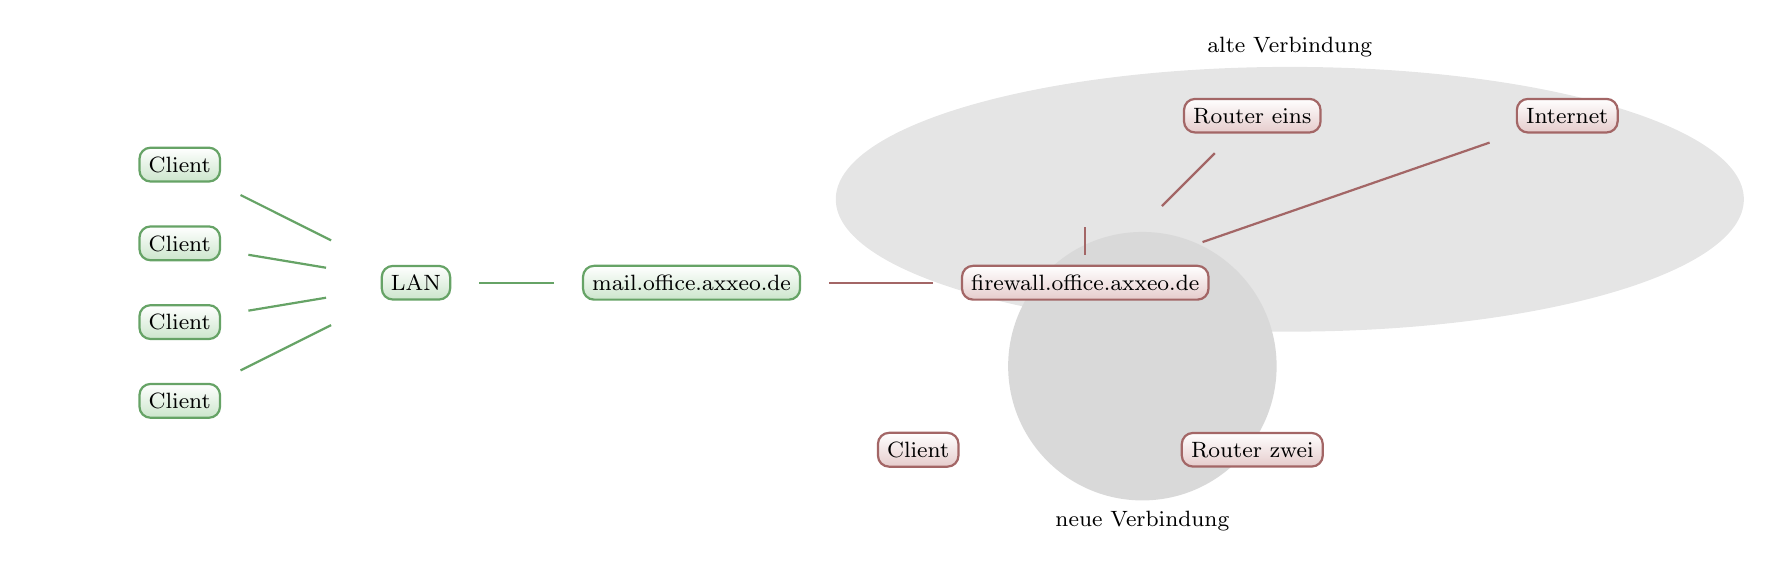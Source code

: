 \usetikzlibrary{shapes.multipart,trees,arrows,shapes,fit,backgrounds,topaths,positioning,fadings,decorations,automata}

\pgfdeclarelayer{background}
\pgfdeclarelayer{foreground}
\pgfsetlayers{background,main,foreground}
\begin{tikzpicture}[bend angle=45,auto,
   %xscale                      = 1.0,
   %yscale                      = 1.0,
    %every node/.style          = MyNodeStyle,
    grow                        = west,
    %parent anchor              = west,
    %child anchor               = east,
    %sibling distance=3.5cm,level distance=3.5cm,
    %edge from parent/.style        = {black, ->, draw},
    punkt/.style={rectangle, rounded corners, shade, top color=white, bottom color=blue!50!black!20, draw=blue!40!black!60%, very thick
    },
    level 1/.style={sibling distance=1cm,level distance=3cm},
    level 2/.style={sibling distance=4cm, level distance=4cm},
    %level 3/.style={sibling distance=7cm,level distance=4.2cm},
    %level 4/.style={sibling distance=2cm, level distance=2cm},
    %level 5/.style={sibling distance=1cm, level distance=2cm},
    descr/.style={rounded corners, shade, top color=white, bottom color=green!50!black!20, draw=green!40!black!60, thick },
    %conn/.style={very thick,draw=blue!40!black!60,shorten >=10pt, shorten <=10pt, -> },
    lan/.style={rectangle, rounded corners, shade, top color=white, bottom color=green!50!black!20, draw=green!40!black!60, thick},
    wan/.style={rectangle, rounded corners, shade, top color=white, bottom color=red!50!black!20, draw=red!40!black!60, thick},
    lanconn/.style={thick, draw=green!40!black!60, },
    wanconn/.style={thick, draw=red!40!black!60, },
    %pre/.style={thick, shorten >=10pt, shorten <=10pt, loosely dotted, <-},
    %FIXME every second punkt node part/.style={red},
    edge from parent/.style={thick, shorten >=10pt, shorten <=20pt},
	every edge/.style={thick},
	%lan edge from parent/.style={draw, <-}
	%edge from parent/.style={draw=green!40!black!60,shorten >=10pt, shorten <=10pt, -> ,thick},
    %},
	%node/.style={}
    font=\footnotesize,
	every fit/.style={ellipse,inner sep=-7pt},
    ]
		
\node[lan] [grow=left] (lan) {LAN} 
	child {node [lan] {Client} edge from parent [lanconn]}
	child {node [lan] {Client} edge from parent [lanconn]}
	child {node [lan] {Client} edge from parent [lanconn]}
	child {node [lan] {Client} edge from parent [lanconn]};

\node[lan, node distance=3.5cm] (mail) [right of=lan] {mail.office.axxeo.de}
	edge [lanconn,shorten >=10pt, shorten <=10pt] (lan);

\node[wan,grow=right, node distance=5cm] (firewall) [right of=mail] {firewall.office.axxeo.de}
	edge [wanconn,shorten >=10pt, shorten <=10pt] (mail)
		child [grow=south west] {
			node [wan] (client) {Client}
				edge [wanconn, shorten >=10pt, shorten <=20pt] (firewall)}
	    child [grow=north east] {
	    	node[wan] (r1) {Router eins}
				edge [wanconn,shorten >=10pt, shorten <=20pt] (firewall)
			child [grow=east]{
				node[wan,wanconn] (internet) {Internet}
					edge [wanconn,shorten >=10pt, shorten <=30pt] (r1)
			}
		}
		child [grow=south east] {
			node[wan](r2) {Router zwei}
				edge [wanconn,shorten >=10pt, shorten <=25pt] (internet)
				edge [wanconn,shorten >=10pt, shorten <=20pt] (firewall)
		};


%
%
\begin{pgfonlayer}{background}
  \node [fill=gray!20,fit=(firewall) (r1) (internet), inner sep=-1mm,label={above:alte Verbindung}] {};
  \node [fill=gray!30,fit=(firewall) (r2), inner sep=-7mm,label={below:neue Verbindung},circle] {};
  %\node [fill=blue!10,fit=(interactive-out) (interactive-in) (other),inner sep=5mm,label={left:HTB leaf classes}] {};
  %\node [fill=blue!10,fit=(r1),inner sep=5mm] {extra Anbindung};
\end{pgfonlayer}
%
\end{tikzpicture}
